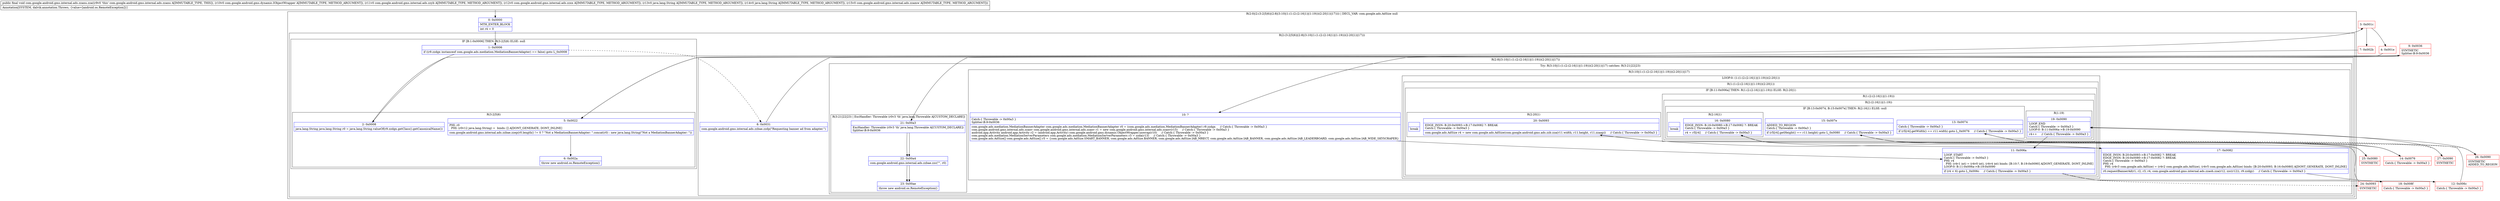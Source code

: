 digraph "CFG forcom.google.android.gms.internal.ads.zzanu.zza(Lcom\/google\/android\/gms\/dynamic\/IObjectWrapper;Lcom\/google\/android\/gms\/internal\/ads\/zzyb;Lcom\/google\/android\/gms\/internal\/ads\/zzxx;Ljava\/lang\/String;Ljava\/lang\/String;Lcom\/google\/android\/gms\/internal\/ads\/zzamw;)V" {
subgraph cluster_Region_722003539 {
label = "R(2:0|(2:(3:2|5|6)|(2:8|(3:10|(1:(1:(2:(2:16|1)|(1:19)))(2:20|1))|17)))) | DECL_VAR: com.google.ads.AdSize null\l";
node [shape=record,color=blue];
Node_0 [shape=record,label="{0\:\ 0x0000|MTH_ENTER_BLOCK\l|int r4 = 0\l}"];
subgraph cluster_Region_2038058255 {
label = "R(2:(3:2|5|6)|(2:8|(3:10|(1:(1:(2:(2:16|1)|(1:19)))(2:20|1))|17)))";
node [shape=record,color=blue];
subgraph cluster_IfRegion_1322051533 {
label = "IF [B:1:0x0006] THEN: R(3:2|5|6) ELSE: null";
node [shape=record,color=blue];
Node_1 [shape=record,label="{1\:\ 0x0006|if ((r9.zzdgx instanceof com.google.ads.mediation.MediationBannerAdapter) == false) goto L_0x0008\l}"];
subgraph cluster_Region_738031261 {
label = "R(3:2|5|6)";
node [shape=record,color=blue];
Node_2 [shape=record,label="{2\:\ 0x0008|java.lang.String java.lang.String r0 = java.lang.String.valueOf(r9.zzdgx.getClass().getCanonicalName())\l}"];
Node_5 [shape=record,label="{5\:\ 0x0022|PHI: r0 \l  PHI: (r0v12 java.lang.String) =  binds: [] A[DONT_GENERATE, DONT_INLINE]\l|com.google.android.gms.internal.ads.zzbae.zzep(r0.length() != 0 ? \"Not a MediationBannerAdapter: \".concat(r0) : new java.lang.String(\"Not a MediationBannerAdapter: \"))\l}"];
Node_6 [shape=record,label="{6\:\ 0x002a|throw new android.os.RemoteException()\l}"];
}
}
subgraph cluster_Region_716642644 {
label = "R(2:8|(3:10|(1:(1:(2:(2:16|1)|(1:19)))(2:20|1))|17))";
node [shape=record,color=blue];
Node_8 [shape=record,label="{8\:\ 0x0031|com.google.android.gms.internal.ads.zzbae.zzdp(\"Requesting banner ad from adapter.\")\l}"];
subgraph cluster_TryCatchRegion_2021907814 {
label = "Try: R(3:10|(1:(1:(2:(2:16|1)|(1:19)))(2:20|1))|17) catches: R(3:21|22|23)";
node [shape=record,color=blue];
subgraph cluster_Region_1860214857 {
label = "R(3:10|(1:(1:(2:(2:16|1)|(1:19)))(2:20|1))|17)";
node [shape=record,color=blue];
Node_10 [shape=record,label="{10\:\ ?|Catch:\{ Throwable \-\> 0x00a3 \}\lSplitter:B:9:0x0036\l|com.google.ads.mediation.MediationBannerAdapter com.google.ads.mediation.MediationBannerAdapter r0 = (com.google.ads.mediation.MediationBannerAdapter) r9.zzdgx     \/\/ Catch:\{ Throwable \-\> 0x00a3 \}\lcom.google.android.gms.internal.ads.zzanv com.google.android.gms.internal.ads.zzanv r1 = new com.google.android.gms.internal.ads.zzanv(r15)     \/\/ Catch:\{ Throwable \-\> 0x00a3 \}\landroid.app.Activity android.app.Activity r2 = (android.app.Activity) com.google.android.gms.dynamic.ObjectWrapper.unwrap(r10)     \/\/ Catch:\{ Throwable \-\> 0x00a3 \}\lcom.google.ads.mediation.MediationServerParameters com.google.ads.mediation.MediationServerParameters r3 = zzda(r13)     \/\/ Catch:\{ Throwable \-\> 0x00a3 \}\lcom.google.ads.AdSize[] com.google.ads.AdSize[] r5 = \{com.google.ads.AdSize.SMART_BANNER, com.google.ads.AdSize.BANNER, com.google.ads.AdSize.IAB_MRECT, com.google.ads.AdSize.IAB_BANNER, com.google.ads.AdSize.IAB_LEADERBOARD, com.google.ads.AdSize.IAB_WIDE_SKYSCRAPER\}\l}"];
subgraph cluster_LoopRegion_1396368716 {
label = "LOOP:0: (1:(1:(2:(2:16|1)|(1:19)))(2:20|1))";
node [shape=record,color=blue];
subgraph cluster_Region_2053214825 {
label = "R(1:(1:(2:(2:16|1)|(1:19)))(2:20|1))";
node [shape=record,color=blue];
subgraph cluster_IfRegion_2045862500 {
label = "IF [B:11:0x006a] THEN: R(1:(2:(2:16|1)|(1:19))) ELSE: R(2:20|1)";
node [shape=record,color=blue];
Node_11 [shape=record,label="{11\:\ 0x006a|LOOP_START\lCatch:\{ Throwable \-\> 0x00a3 \}\lPHI: r4 \l  PHI: (r4v1 int) = (r4v0 int), (r4v4 int) binds: [B:10:?, B:19:0x0090] A[DONT_GENERATE, DONT_INLINE]\lLOOP:0: B:11:0x006a\-\>B:19:0x0090\l|if (r4 \< 6) goto L_0x006c     \/\/ Catch:\{ Throwable \-\> 0x00a3 \}\l}"];
subgraph cluster_Region_1754155464 {
label = "R(1:(2:(2:16|1)|(1:19)))";
node [shape=record,color=blue];
subgraph cluster_Region_234930514 {
label = "R(2:(2:16|1)|(1:19))";
node [shape=record,color=blue];
subgraph cluster_IfRegion_2041168482 {
label = "IF [B:13:0x0074, B:15:0x007e] THEN: R(2:16|1) ELSE: null";
node [shape=record,color=blue];
Node_13 [shape=record,label="{13\:\ 0x0074|Catch:\{ Throwable \-\> 0x00a3 \}\l|if (r5[r4].getWidth() == r11.width) goto L_0x0076     \/\/ Catch:\{ Throwable \-\> 0x00a3 \}\l}"];
Node_15 [shape=record,label="{15\:\ 0x007e|ADDED_TO_REGION\lCatch:\{ Throwable \-\> 0x00a3 \}\l|if (r5[r4].getHeight() == r11.height) goto L_0x0080     \/\/ Catch:\{ Throwable \-\> 0x00a3 \}\l}"];
subgraph cluster_Region_360683898 {
label = "R(2:16|1)";
node [shape=record,color=blue];
Node_16 [shape=record,label="{16\:\ 0x0080|EDGE_INSN: B:16:0x0080\-\>B:17:0x0082 ?: BREAK  \lCatch:\{ Throwable \-\> 0x00a3 \}\l|r4 = r5[r4]     \/\/ Catch:\{ Throwable \-\> 0x00a3 \}\l}"];
Node_InsnContainer_177489243 [shape=record,label="{|break\l}"];
}
}
subgraph cluster_Region_693782467 {
label = "R(1:19)";
node [shape=record,color=blue];
Node_19 [shape=record,label="{19\:\ 0x0090|LOOP_END\lCatch:\{ Throwable \-\> 0x00a3 \}\lLOOP:0: B:11:0x006a\-\>B:19:0x0090\l|r4++     \/\/ Catch:\{ Throwable \-\> 0x00a3 \}\l}"];
}
}
}
subgraph cluster_Region_485498291 {
label = "R(2:20|1)";
node [shape=record,color=blue];
Node_20 [shape=record,label="{20\:\ 0x0093|EDGE_INSN: B:20:0x0093\-\>B:17:0x0082 ?: BREAK  \lCatch:\{ Throwable \-\> 0x00a3 \}\l|com.google.ads.AdSize r4 = new com.google.ads.AdSize(com.google.android.gms.ads.zzb.zza(r11.width, r11.height, r11.zzaap))     \/\/ Catch:\{ Throwable \-\> 0x00a3 \}\l}"];
Node_InsnContainer_2089839802 [shape=record,label="{|break\l}"];
}
}
}
}
Node_17 [shape=record,label="{17\:\ 0x0082|EDGE_INSN: B:20:0x0093\-\>B:17:0x0082 ?: BREAK  \lEDGE_INSN: B:16:0x0080\-\>B:17:0x0082 ?: BREAK  \lCatch:\{ Throwable \-\> 0x00a3 \}\lPHI: r4 \l  PHI: (r4v3 com.google.ads.AdSize) = (r4v2 com.google.ads.AdSize), (r4v5 com.google.ads.AdSize) binds: [B:20:0x0093, B:16:0x0080] A[DONT_GENERATE, DONT_INLINE]\l|r0.requestBannerAd(r1, r2, r3, r4, com.google.android.gms.internal.ads.zzaoh.zza(r12, zzc(r12)), r9.zzdgy)     \/\/ Catch:\{ Throwable \-\> 0x00a3 \}\l}"];
}
subgraph cluster_Region_1716173545 {
label = "R(3:21|22|23) | ExcHandler: Throwable (r0v3 'th' java.lang.Throwable A[CUSTOM_DECLARE])\l";
node [shape=record,color=blue];
Node_21 [shape=record,label="{21\:\ 0x00a3|ExcHandler: Throwable (r0v3 'th' java.lang.Throwable A[CUSTOM_DECLARE])\lSplitter:B:9:0x0036\l}"];
Node_22 [shape=record,label="{22\:\ 0x00a4|com.google.android.gms.internal.ads.zzbae.zzc(\"\", r0)\l}"];
Node_23 [shape=record,label="{23\:\ 0x00ae|throw new android.os.RemoteException()\l}"];
}
}
}
}
}
subgraph cluster_Region_1716173545 {
label = "R(3:21|22|23) | ExcHandler: Throwable (r0v3 'th' java.lang.Throwable A[CUSTOM_DECLARE])\l";
node [shape=record,color=blue];
Node_21 [shape=record,label="{21\:\ 0x00a3|ExcHandler: Throwable (r0v3 'th' java.lang.Throwable A[CUSTOM_DECLARE])\lSplitter:B:9:0x0036\l}"];
Node_22 [shape=record,label="{22\:\ 0x00a4|com.google.android.gms.internal.ads.zzbae.zzc(\"\", r0)\l}"];
Node_23 [shape=record,label="{23\:\ 0x00ae|throw new android.os.RemoteException()\l}"];
}
Node_3 [shape=record,color=red,label="{3\:\ 0x001c}"];
Node_4 [shape=record,color=red,label="{4\:\ 0x001e}"];
Node_7 [shape=record,color=red,label="{7\:\ 0x002b}"];
Node_9 [shape=record,color=red,label="{9\:\ 0x0036|SYNTHETIC\lSplitter:B:9:0x0036\l}"];
Node_12 [shape=record,color=red,label="{12\:\ 0x006c|Catch:\{ Throwable \-\> 0x00a3 \}\l}"];
Node_14 [shape=record,color=red,label="{14\:\ 0x0076|Catch:\{ Throwable \-\> 0x00a3 \}\l}"];
Node_18 [shape=record,color=red,label="{18\:\ 0x008f|Catch:\{ Throwable \-\> 0x00a3 \}\l}"];
Node_24 [shape=record,color=red,label="{24\:\ 0x0093|SYNTHETIC\l}"];
Node_25 [shape=record,color=red,label="{25\:\ 0x0080|SYNTHETIC\l}"];
Node_26 [shape=record,color=red,label="{26\:\ 0x0090|SYNTHETIC\lADDED_TO_REGION\l}"];
Node_27 [shape=record,color=red,label="{27\:\ 0x0090|SYNTHETIC\l}"];
MethodNode[shape=record,label="{public final void com.google.android.gms.internal.ads.zzanu.zza((r9v0 'this' com.google.android.gms.internal.ads.zzanu A[IMMUTABLE_TYPE, THIS]), (r10v0 com.google.android.gms.dynamic.IObjectWrapper A[IMMUTABLE_TYPE, METHOD_ARGUMENT]), (r11v0 com.google.android.gms.internal.ads.zzyb A[IMMUTABLE_TYPE, METHOD_ARGUMENT]), (r12v0 com.google.android.gms.internal.ads.zzxx A[IMMUTABLE_TYPE, METHOD_ARGUMENT]), (r13v0 java.lang.String A[IMMUTABLE_TYPE, METHOD_ARGUMENT]), (r14v0 java.lang.String A[IMMUTABLE_TYPE, METHOD_ARGUMENT]), (r15v0 com.google.android.gms.internal.ads.zzamw A[IMMUTABLE_TYPE, METHOD_ARGUMENT]))  | Annotation[SYSTEM, dalvik.annotation.Throws, \{value=[android.os.RemoteException]\}]\l}"];
MethodNode -> Node_0;
Node_0 -> Node_1;
Node_1 -> Node_2;
Node_1 -> Node_8[style=dashed];
Node_2 -> Node_3;
Node_5 -> Node_6;
Node_8 -> Node_9;
Node_10 -> Node_11;
Node_11 -> Node_12;
Node_11 -> Node_24[style=dashed];
Node_13 -> Node_14;
Node_13 -> Node_26[style=dashed];
Node_15 -> Node_25;
Node_15 -> Node_27[style=dashed];
Node_16 -> Node_17;
Node_19 -> Node_11;
Node_20 -> Node_17;
Node_17 -> Node_18;
Node_21 -> Node_22;
Node_22 -> Node_23;
Node_21 -> Node_22;
Node_22 -> Node_23;
Node_3 -> Node_4;
Node_3 -> Node_7;
Node_4 -> Node_5;
Node_7 -> Node_5;
Node_9 -> Node_10;
Node_9 -> Node_21;
Node_12 -> Node_13;
Node_14 -> Node_15;
Node_24 -> Node_20;
Node_25 -> Node_16;
Node_26 -> Node_19;
Node_27 -> Node_19;
}

